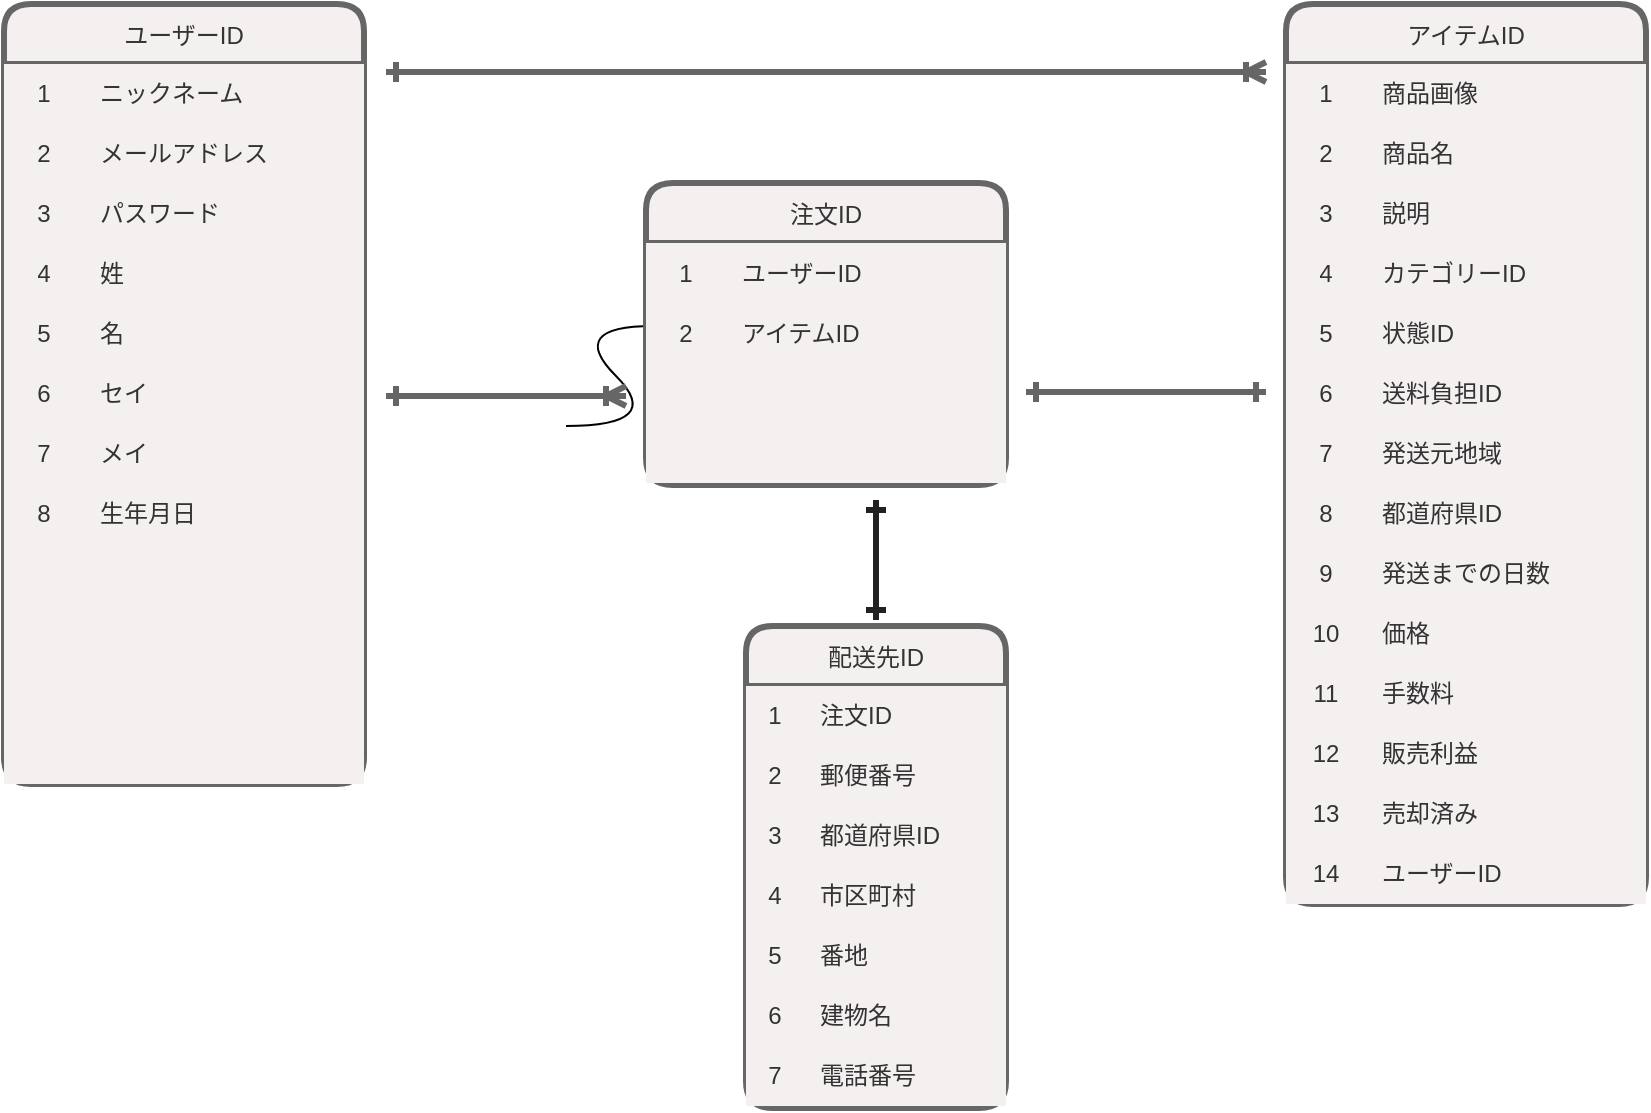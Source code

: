 <mxfile>
    <diagram id="QfmHq4QwT2Kn0DJPwXUi" name="ページ1">
        <mxGraphModel dx="1150" dy="1030" grid="1" gridSize="10" guides="1" tooltips="1" connect="1" arrows="1" fold="1" page="1" pageScale="1" pageWidth="1169" pageHeight="827" background="#FFFFFF" math="0" shadow="0">
            <root>
                <mxCell id="0"/>
                <mxCell id="1" parent="0"/>
                <mxCell id="39" value="" style="curved=1;endArrow=classic;html=1;fontColor=#161313;" edge="1" parent="1">
                    <mxGeometry width="50" height="50" relative="1" as="geometry">
                        <mxPoint x="380" y="260" as="sourcePoint"/>
                        <mxPoint x="430" y="210" as="targetPoint"/>
                        <Array as="points">
                            <mxPoint x="430" y="260"/>
                            <mxPoint x="380" y="210"/>
                        </Array>
                    </mxGeometry>
                </mxCell>
                <mxCell id="197" value="アイテムID" style="shape=table;startSize=30;container=1;collapsible=0;childLayout=tableLayout;fixedRows=1;rowLines=0;fontStyle=0;fillColor=#f4f0f0;strokeColor=#666666;fontColor=#333333;labelBorderColor=none;labelBackgroundColor=none;rounded=1;strokeWidth=3;" vertex="1" parent="1">
                    <mxGeometry x="740" y="49" width="180" height="450" as="geometry"/>
                </mxCell>
                <mxCell id="198" value="" style="shape=tableRow;horizontal=0;startSize=0;swimlaneHead=0;swimlaneBody=0;top=0;left=0;bottom=0;right=0;collapsible=0;dropTarget=0;fillColor=#f4f0f0;points=[[0,0.5],[1,0.5]];portConstraint=eastwest;rounded=1;labelBorderColor=none;labelBackgroundColor=none;fontColor=#333333;strokeColor=#666666;" vertex="1" parent="197">
                    <mxGeometry y="30" width="180" height="30" as="geometry"/>
                </mxCell>
                <mxCell id="199" value="1" style="shape=partialRectangle;html=1;whiteSpace=wrap;connectable=0;fillColor=#f4f0f0;top=0;left=0;bottom=0;right=0;overflow=hidden;pointerEvents=1;rounded=1;labelBorderColor=none;labelBackgroundColor=none;fontColor=#333333;strokeColor=#666666;" vertex="1" parent="198">
                    <mxGeometry width="40" height="30" as="geometry">
                        <mxRectangle width="40" height="30" as="alternateBounds"/>
                    </mxGeometry>
                </mxCell>
                <mxCell id="200" value="商品画像" style="shape=partialRectangle;html=1;whiteSpace=wrap;connectable=0;fillColor=#f4f0f0;top=0;left=0;bottom=0;right=0;align=left;spacingLeft=6;overflow=hidden;rounded=1;labelBorderColor=none;labelBackgroundColor=none;fontColor=#333333;strokeColor=#666666;" vertex="1" parent="198">
                    <mxGeometry x="40" width="140" height="30" as="geometry">
                        <mxRectangle width="140" height="30" as="alternateBounds"/>
                    </mxGeometry>
                </mxCell>
                <mxCell id="201" value="" style="shape=tableRow;horizontal=0;startSize=0;swimlaneHead=0;swimlaneBody=0;top=0;left=0;bottom=0;right=0;collapsible=0;dropTarget=0;fillColor=#f4f0f0;points=[[0,0.5],[1,0.5]];portConstraint=eastwest;rounded=1;labelBorderColor=none;labelBackgroundColor=none;fontColor=#333333;strokeColor=#666666;" vertex="1" parent="197">
                    <mxGeometry y="60" width="180" height="30" as="geometry"/>
                </mxCell>
                <mxCell id="202" value="2" style="shape=partialRectangle;html=1;whiteSpace=wrap;connectable=0;fillColor=#f4f0f0;top=0;left=0;bottom=0;right=0;overflow=hidden;rounded=1;labelBorderColor=none;labelBackgroundColor=none;fontColor=#333333;strokeColor=#666666;" vertex="1" parent="201">
                    <mxGeometry width="40" height="30" as="geometry">
                        <mxRectangle width="40" height="30" as="alternateBounds"/>
                    </mxGeometry>
                </mxCell>
                <mxCell id="203" value="商品名" style="shape=partialRectangle;html=1;whiteSpace=wrap;connectable=0;fillColor=#f4f0f0;top=0;left=0;bottom=0;right=0;align=left;spacingLeft=6;overflow=hidden;rounded=1;labelBorderColor=none;labelBackgroundColor=none;fontColor=#333333;strokeColor=#666666;" vertex="1" parent="201">
                    <mxGeometry x="40" width="140" height="30" as="geometry">
                        <mxRectangle width="140" height="30" as="alternateBounds"/>
                    </mxGeometry>
                </mxCell>
                <mxCell id="204" value="" style="shape=tableRow;horizontal=0;startSize=0;swimlaneHead=0;swimlaneBody=0;top=0;left=0;bottom=0;right=0;collapsible=0;dropTarget=0;fillColor=#f4f0f0;points=[[0,0.5],[1,0.5]];portConstraint=eastwest;rounded=1;labelBorderColor=none;labelBackgroundColor=none;fontColor=#333333;strokeColor=#666666;" vertex="1" parent="197">
                    <mxGeometry y="90" width="180" height="30" as="geometry"/>
                </mxCell>
                <mxCell id="205" value="3" style="shape=partialRectangle;html=1;whiteSpace=wrap;connectable=0;fillColor=#f4f0f0;top=0;left=0;bottom=0;right=0;overflow=hidden;rounded=1;labelBorderColor=none;labelBackgroundColor=none;fontColor=#333333;strokeColor=#666666;" vertex="1" parent="204">
                    <mxGeometry width="40" height="30" as="geometry">
                        <mxRectangle width="40" height="30" as="alternateBounds"/>
                    </mxGeometry>
                </mxCell>
                <mxCell id="206" value="説明" style="shape=partialRectangle;html=1;whiteSpace=wrap;connectable=0;fillColor=#f4f0f0;top=0;left=0;bottom=0;right=0;align=left;spacingLeft=6;overflow=hidden;rounded=1;labelBorderColor=none;labelBackgroundColor=none;fontColor=#333333;strokeColor=#666666;" vertex="1" parent="204">
                    <mxGeometry x="40" width="140" height="30" as="geometry">
                        <mxRectangle width="140" height="30" as="alternateBounds"/>
                    </mxGeometry>
                </mxCell>
                <mxCell id="207" value="" style="shape=tableRow;horizontal=0;startSize=0;swimlaneHead=0;swimlaneBody=0;top=0;left=0;bottom=0;right=0;collapsible=0;dropTarget=0;fillColor=#f4f0f0;points=[[0,0.5],[1,0.5]];portConstraint=eastwest;rounded=1;labelBorderColor=none;labelBackgroundColor=none;fontColor=#333333;strokeColor=#666666;" vertex="1" parent="197">
                    <mxGeometry y="120" width="180" height="30" as="geometry"/>
                </mxCell>
                <mxCell id="208" value="4" style="shape=partialRectangle;html=1;whiteSpace=wrap;connectable=0;fillColor=#f4f0f0;top=0;left=0;bottom=0;right=0;overflow=hidden;rounded=1;labelBorderColor=none;labelBackgroundColor=none;fontColor=#333333;strokeColor=#666666;" vertex="1" parent="207">
                    <mxGeometry width="40" height="30" as="geometry">
                        <mxRectangle width="40" height="30" as="alternateBounds"/>
                    </mxGeometry>
                </mxCell>
                <mxCell id="209" value="カテゴリーID" style="shape=partialRectangle;html=1;whiteSpace=wrap;connectable=0;fillColor=#f4f0f0;top=0;left=0;bottom=0;right=0;align=left;spacingLeft=6;overflow=hidden;rounded=1;labelBorderColor=none;labelBackgroundColor=none;fontColor=#333333;strokeColor=#666666;" vertex="1" parent="207">
                    <mxGeometry x="40" width="140" height="30" as="geometry">
                        <mxRectangle width="140" height="30" as="alternateBounds"/>
                    </mxGeometry>
                </mxCell>
                <mxCell id="210" value="" style="shape=tableRow;horizontal=0;startSize=0;swimlaneHead=0;swimlaneBody=0;top=0;left=0;bottom=0;right=0;collapsible=0;dropTarget=0;fillColor=#f4f0f0;points=[[0,0.5],[1,0.5]];portConstraint=eastwest;rounded=1;labelBorderColor=none;labelBackgroundColor=none;fontColor=#333333;strokeColor=#666666;" vertex="1" parent="197">
                    <mxGeometry y="150" width="180" height="30" as="geometry"/>
                </mxCell>
                <mxCell id="211" value="5" style="shape=partialRectangle;html=1;whiteSpace=wrap;connectable=0;fillColor=#f4f0f0;top=0;left=0;bottom=0;right=0;overflow=hidden;rounded=1;labelBorderColor=none;labelBackgroundColor=none;fontColor=#333333;strokeColor=#666666;" vertex="1" parent="210">
                    <mxGeometry width="40" height="30" as="geometry">
                        <mxRectangle width="40" height="30" as="alternateBounds"/>
                    </mxGeometry>
                </mxCell>
                <mxCell id="212" value="状態ID" style="shape=partialRectangle;html=1;whiteSpace=wrap;connectable=0;fillColor=#f4f0f0;top=0;left=0;bottom=0;right=0;align=left;spacingLeft=6;overflow=hidden;rounded=1;labelBorderColor=none;labelBackgroundColor=none;fontColor=#333333;strokeColor=#666666;" vertex="1" parent="210">
                    <mxGeometry x="40" width="140" height="30" as="geometry">
                        <mxRectangle width="140" height="30" as="alternateBounds"/>
                    </mxGeometry>
                </mxCell>
                <mxCell id="213" value="" style="shape=tableRow;horizontal=0;startSize=0;swimlaneHead=0;swimlaneBody=0;top=0;left=0;bottom=0;right=0;collapsible=0;dropTarget=0;fillColor=#f4f0f0;points=[[0,0.5],[1,0.5]];portConstraint=eastwest;rounded=1;labelBorderColor=none;labelBackgroundColor=none;fontColor=#333333;strokeColor=#666666;" vertex="1" parent="197">
                    <mxGeometry y="180" width="180" height="30" as="geometry"/>
                </mxCell>
                <mxCell id="214" value="6" style="shape=partialRectangle;html=1;whiteSpace=wrap;connectable=0;fillColor=#f4f0f0;top=0;left=0;bottom=0;right=0;overflow=hidden;rounded=1;labelBorderColor=none;labelBackgroundColor=none;fontColor=#333333;strokeColor=#666666;" vertex="1" parent="213">
                    <mxGeometry width="40" height="30" as="geometry">
                        <mxRectangle width="40" height="30" as="alternateBounds"/>
                    </mxGeometry>
                </mxCell>
                <mxCell id="215" value="送料負担ID" style="shape=partialRectangle;html=1;whiteSpace=wrap;connectable=0;fillColor=#f4f0f0;top=0;left=0;bottom=0;right=0;align=left;spacingLeft=6;overflow=hidden;rounded=1;labelBorderColor=none;labelBackgroundColor=none;fontColor=#333333;strokeColor=#666666;" vertex="1" parent="213">
                    <mxGeometry x="40" width="140" height="30" as="geometry">
                        <mxRectangle width="140" height="30" as="alternateBounds"/>
                    </mxGeometry>
                </mxCell>
                <mxCell id="216" value="" style="shape=tableRow;horizontal=0;startSize=0;swimlaneHead=0;swimlaneBody=0;top=0;left=0;bottom=0;right=0;collapsible=0;dropTarget=0;fillColor=#f4f0f0;points=[[0,0.5],[1,0.5]];portConstraint=eastwest;rounded=1;labelBorderColor=none;labelBackgroundColor=none;fontColor=#333333;strokeColor=#666666;" vertex="1" parent="197">
                    <mxGeometry y="210" width="180" height="30" as="geometry"/>
                </mxCell>
                <mxCell id="217" value="7" style="shape=partialRectangle;html=1;whiteSpace=wrap;connectable=0;fillColor=#f4f0f0;top=0;left=0;bottom=0;right=0;overflow=hidden;rounded=1;labelBorderColor=none;labelBackgroundColor=none;fontColor=#333333;strokeColor=#666666;" vertex="1" parent="216">
                    <mxGeometry width="40" height="30" as="geometry">
                        <mxRectangle width="40" height="30" as="alternateBounds"/>
                    </mxGeometry>
                </mxCell>
                <mxCell id="218" value="発送元地域" style="shape=partialRectangle;html=1;whiteSpace=wrap;connectable=0;fillColor=#f4f0f0;top=0;left=0;bottom=0;right=0;align=left;spacingLeft=6;overflow=hidden;rounded=1;labelBorderColor=none;labelBackgroundColor=none;fontColor=#333333;strokeColor=#666666;" vertex="1" parent="216">
                    <mxGeometry x="40" width="140" height="30" as="geometry">
                        <mxRectangle width="140" height="30" as="alternateBounds"/>
                    </mxGeometry>
                </mxCell>
                <mxCell id="219" value="" style="shape=tableRow;horizontal=0;startSize=0;swimlaneHead=0;swimlaneBody=0;top=0;left=0;bottom=0;right=0;collapsible=0;dropTarget=0;fillColor=#f4f0f0;points=[[0,0.5],[1,0.5]];portConstraint=eastwest;rounded=1;labelBorderColor=none;labelBackgroundColor=none;fontColor=#333333;strokeColor=#666666;" vertex="1" parent="197">
                    <mxGeometry y="240" width="180" height="30" as="geometry"/>
                </mxCell>
                <mxCell id="220" value="8" style="shape=partialRectangle;html=1;whiteSpace=wrap;connectable=0;fillColor=#f4f0f0;top=0;left=0;bottom=0;right=0;overflow=hidden;rounded=1;labelBorderColor=none;labelBackgroundColor=none;fontColor=#333333;strokeColor=#666666;" vertex="1" parent="219">
                    <mxGeometry width="40" height="30" as="geometry">
                        <mxRectangle width="40" height="30" as="alternateBounds"/>
                    </mxGeometry>
                </mxCell>
                <mxCell id="221" value="都道府県ID" style="shape=partialRectangle;html=1;whiteSpace=wrap;connectable=0;fillColor=#f4f0f0;top=0;left=0;bottom=0;right=0;align=left;spacingLeft=6;overflow=hidden;rounded=1;labelBorderColor=none;labelBackgroundColor=none;fontColor=#333333;strokeColor=#666666;" vertex="1" parent="219">
                    <mxGeometry x="40" width="140" height="30" as="geometry">
                        <mxRectangle width="140" height="30" as="alternateBounds"/>
                    </mxGeometry>
                </mxCell>
                <mxCell id="222" value="" style="shape=tableRow;horizontal=0;startSize=0;swimlaneHead=0;swimlaneBody=0;top=0;left=0;bottom=0;right=0;collapsible=0;dropTarget=0;fillColor=#f4f0f0;points=[[0,0.5],[1,0.5]];portConstraint=eastwest;rounded=1;labelBorderColor=none;labelBackgroundColor=none;fontColor=#333333;strokeColor=#666666;" vertex="1" parent="197">
                    <mxGeometry y="270" width="180" height="30" as="geometry"/>
                </mxCell>
                <mxCell id="223" value="9" style="shape=partialRectangle;html=1;whiteSpace=wrap;connectable=0;fillColor=#f4f0f0;top=0;left=0;bottom=0;right=0;overflow=hidden;rounded=1;labelBorderColor=none;labelBackgroundColor=none;fontColor=#333333;strokeColor=#666666;" vertex="1" parent="222">
                    <mxGeometry width="40" height="30" as="geometry">
                        <mxRectangle width="40" height="30" as="alternateBounds"/>
                    </mxGeometry>
                </mxCell>
                <mxCell id="224" value="発送までの日数" style="shape=partialRectangle;html=1;whiteSpace=wrap;connectable=0;fillColor=#f4f0f0;top=0;left=0;bottom=0;right=0;align=left;spacingLeft=6;overflow=hidden;rounded=1;labelBorderColor=none;labelBackgroundColor=none;fontColor=#333333;strokeColor=#666666;" vertex="1" parent="222">
                    <mxGeometry x="40" width="140" height="30" as="geometry">
                        <mxRectangle width="140" height="30" as="alternateBounds"/>
                    </mxGeometry>
                </mxCell>
                <mxCell id="225" value="" style="shape=tableRow;horizontal=0;startSize=0;swimlaneHead=0;swimlaneBody=0;top=0;left=0;bottom=0;right=0;collapsible=0;dropTarget=0;fillColor=#f4f0f0;points=[[0,0.5],[1,0.5]];portConstraint=eastwest;rounded=1;labelBorderColor=none;labelBackgroundColor=none;fontColor=#333333;strokeColor=#666666;" vertex="1" parent="197">
                    <mxGeometry y="300" width="180" height="30" as="geometry"/>
                </mxCell>
                <mxCell id="226" value="10" style="shape=partialRectangle;html=1;whiteSpace=wrap;connectable=0;fillColor=#f4f0f0;top=0;left=0;bottom=0;right=0;overflow=hidden;rounded=1;labelBorderColor=none;labelBackgroundColor=none;fontColor=#333333;strokeColor=#666666;" vertex="1" parent="225">
                    <mxGeometry width="40" height="30" as="geometry">
                        <mxRectangle width="40" height="30" as="alternateBounds"/>
                    </mxGeometry>
                </mxCell>
                <mxCell id="227" value="価格" style="shape=partialRectangle;html=1;whiteSpace=wrap;connectable=0;fillColor=#f4f0f0;top=0;left=0;bottom=0;right=0;align=left;spacingLeft=6;overflow=hidden;rounded=1;labelBorderColor=none;labelBackgroundColor=none;fontColor=#333333;strokeColor=#666666;" vertex="1" parent="225">
                    <mxGeometry x="40" width="140" height="30" as="geometry">
                        <mxRectangle width="140" height="30" as="alternateBounds"/>
                    </mxGeometry>
                </mxCell>
                <mxCell id="228" value="" style="shape=tableRow;horizontal=0;startSize=0;swimlaneHead=0;swimlaneBody=0;top=0;left=0;bottom=0;right=0;collapsible=0;dropTarget=0;fillColor=#f4f0f0;points=[[0,0.5],[1,0.5]];portConstraint=eastwest;rounded=1;labelBorderColor=none;labelBackgroundColor=none;fontColor=#333333;strokeColor=#666666;" vertex="1" parent="197">
                    <mxGeometry y="330" width="180" height="30" as="geometry"/>
                </mxCell>
                <mxCell id="229" value="11" style="shape=partialRectangle;html=1;whiteSpace=wrap;connectable=0;fillColor=#f4f0f0;top=0;left=0;bottom=0;right=0;overflow=hidden;rounded=1;labelBorderColor=none;labelBackgroundColor=none;fontColor=#333333;strokeColor=#666666;" vertex="1" parent="228">
                    <mxGeometry width="40" height="30" as="geometry">
                        <mxRectangle width="40" height="30" as="alternateBounds"/>
                    </mxGeometry>
                </mxCell>
                <mxCell id="230" value="手数料" style="shape=partialRectangle;html=1;whiteSpace=wrap;connectable=0;fillColor=#f4f0f0;top=0;left=0;bottom=0;right=0;align=left;spacingLeft=6;overflow=hidden;rounded=1;labelBorderColor=none;labelBackgroundColor=none;fontColor=#333333;strokeColor=#666666;" vertex="1" parent="228">
                    <mxGeometry x="40" width="140" height="30" as="geometry">
                        <mxRectangle width="140" height="30" as="alternateBounds"/>
                    </mxGeometry>
                </mxCell>
                <mxCell id="231" value="" style="shape=tableRow;horizontal=0;startSize=0;swimlaneHead=0;swimlaneBody=0;top=0;left=0;bottom=0;right=0;collapsible=0;dropTarget=0;fillColor=#f4f0f0;points=[[0,0.5],[1,0.5]];portConstraint=eastwest;rounded=1;labelBorderColor=none;labelBackgroundColor=none;fontColor=#333333;strokeColor=#666666;" vertex="1" parent="197">
                    <mxGeometry y="360" width="180" height="30" as="geometry"/>
                </mxCell>
                <mxCell id="232" value="12" style="shape=partialRectangle;html=1;whiteSpace=wrap;connectable=0;fillColor=#f4f0f0;top=0;left=0;bottom=0;right=0;overflow=hidden;rounded=1;labelBorderColor=none;labelBackgroundColor=none;fontColor=#333333;strokeColor=#666666;" vertex="1" parent="231">
                    <mxGeometry width="40" height="30" as="geometry">
                        <mxRectangle width="40" height="30" as="alternateBounds"/>
                    </mxGeometry>
                </mxCell>
                <mxCell id="233" value="販売利益" style="shape=partialRectangle;html=1;whiteSpace=wrap;connectable=0;fillColor=#f4f0f0;top=0;left=0;bottom=0;right=0;align=left;spacingLeft=6;overflow=hidden;rounded=1;labelBorderColor=none;labelBackgroundColor=none;fontColor=#333333;strokeColor=#666666;" vertex="1" parent="231">
                    <mxGeometry x="40" width="140" height="30" as="geometry">
                        <mxRectangle width="140" height="30" as="alternateBounds"/>
                    </mxGeometry>
                </mxCell>
                <mxCell id="234" value="" style="shape=tableRow;horizontal=0;startSize=0;swimlaneHead=0;swimlaneBody=0;top=0;left=0;bottom=0;right=0;collapsible=0;dropTarget=0;fillColor=#f4f0f0;points=[[0,0.5],[1,0.5]];portConstraint=eastwest;rounded=1;labelBorderColor=none;labelBackgroundColor=none;fontColor=#333333;strokeColor=#666666;" vertex="1" parent="197">
                    <mxGeometry y="390" width="180" height="30" as="geometry"/>
                </mxCell>
                <mxCell id="235" value="13" style="shape=partialRectangle;html=1;whiteSpace=wrap;connectable=0;fillColor=#f4f0f0;top=0;left=0;bottom=0;right=0;overflow=hidden;rounded=1;labelBorderColor=none;labelBackgroundColor=none;fontColor=#333333;strokeColor=#666666;" vertex="1" parent="234">
                    <mxGeometry width="40" height="30" as="geometry">
                        <mxRectangle width="40" height="30" as="alternateBounds"/>
                    </mxGeometry>
                </mxCell>
                <mxCell id="236" value="売却済み" style="shape=partialRectangle;html=1;whiteSpace=wrap;connectable=0;fillColor=#f4f0f0;top=0;left=0;bottom=0;right=0;align=left;spacingLeft=6;overflow=hidden;rounded=1;labelBorderColor=none;labelBackgroundColor=none;fontColor=#333333;strokeColor=#666666;" vertex="1" parent="234">
                    <mxGeometry x="40" width="140" height="30" as="geometry">
                        <mxRectangle width="140" height="30" as="alternateBounds"/>
                    </mxGeometry>
                </mxCell>
                <mxCell id="277" value="" style="shape=tableRow;horizontal=0;startSize=0;swimlaneHead=0;swimlaneBody=0;top=0;left=0;bottom=0;right=0;collapsible=0;dropTarget=0;fillColor=#f4f0f0;points=[[0,0.5],[1,0.5]];portConstraint=eastwest;rounded=1;labelBorderColor=none;labelBackgroundColor=none;fontColor=#333333;strokeColor=#666666;" vertex="1" parent="197">
                    <mxGeometry y="420" width="180" height="30" as="geometry"/>
                </mxCell>
                <mxCell id="278" value="14" style="shape=partialRectangle;html=1;whiteSpace=wrap;connectable=0;fillColor=#f4f0f0;top=0;left=0;bottom=0;right=0;overflow=hidden;rounded=1;labelBorderColor=none;labelBackgroundColor=none;fontColor=#333333;strokeColor=#666666;" vertex="1" parent="277">
                    <mxGeometry width="40" height="30" as="geometry">
                        <mxRectangle width="40" height="30" as="alternateBounds"/>
                    </mxGeometry>
                </mxCell>
                <mxCell id="279" value="ユーザーID" style="shape=partialRectangle;html=1;whiteSpace=wrap;connectable=0;fillColor=#f4f0f0;top=0;left=0;bottom=0;right=0;align=left;spacingLeft=6;overflow=hidden;rounded=1;labelBorderColor=none;labelBackgroundColor=none;fontColor=#333333;strokeColor=#666666;" vertex="1" parent="277">
                    <mxGeometry x="40" width="140" height="30" as="geometry">
                        <mxRectangle width="140" height="30" as="alternateBounds"/>
                    </mxGeometry>
                </mxCell>
                <mxCell id="157" value="ユーザーID" style="shape=table;startSize=30;container=1;collapsible=0;childLayout=tableLayout;fixedRows=1;rowLines=0;fontStyle=0;fillColor=#f4f0f0;strokeColor=#666666;fontColor=#333333;labelBorderColor=none;labelBackgroundColor=none;rounded=1;strokeWidth=3;" vertex="1" parent="1">
                    <mxGeometry x="99" y="49" width="180" height="390" as="geometry"/>
                </mxCell>
                <mxCell id="158" value="" style="shape=tableRow;horizontal=0;startSize=0;swimlaneHead=0;swimlaneBody=0;top=0;left=0;bottom=0;right=0;collapsible=0;dropTarget=0;fillColor=#f4f0f0;points=[[0,0.5],[1,0.5]];portConstraint=eastwest;rounded=1;labelBorderColor=none;labelBackgroundColor=none;fontColor=#333333;strokeColor=#666666;" vertex="1" parent="157">
                    <mxGeometry y="30" width="180" height="30" as="geometry"/>
                </mxCell>
                <mxCell id="159" value="1" style="shape=partialRectangle;html=1;whiteSpace=wrap;connectable=0;fillColor=#f4f0f0;top=0;left=0;bottom=0;right=0;overflow=hidden;pointerEvents=1;rounded=1;labelBorderColor=none;labelBackgroundColor=none;fontColor=#333333;strokeColor=#666666;" vertex="1" parent="158">
                    <mxGeometry width="40" height="30" as="geometry">
                        <mxRectangle width="40" height="30" as="alternateBounds"/>
                    </mxGeometry>
                </mxCell>
                <mxCell id="160" value="ニックネーム" style="shape=partialRectangle;html=1;whiteSpace=wrap;connectable=0;fillColor=#f4f0f0;top=0;left=0;bottom=0;right=0;align=left;spacingLeft=6;overflow=hidden;rounded=1;labelBorderColor=none;labelBackgroundColor=none;fontColor=#333333;strokeColor=#666666;" vertex="1" parent="158">
                    <mxGeometry x="40" width="140" height="30" as="geometry">
                        <mxRectangle width="140" height="30" as="alternateBounds"/>
                    </mxGeometry>
                </mxCell>
                <mxCell id="161" value="" style="shape=tableRow;horizontal=0;startSize=0;swimlaneHead=0;swimlaneBody=0;top=0;left=0;bottom=0;right=0;collapsible=0;dropTarget=0;fillColor=#f4f0f0;points=[[0,0.5],[1,0.5]];portConstraint=eastwest;rounded=1;labelBorderColor=none;labelBackgroundColor=none;fontColor=#333333;strokeColor=#666666;" vertex="1" parent="157">
                    <mxGeometry y="60" width="180" height="30" as="geometry"/>
                </mxCell>
                <mxCell id="162" value="2" style="shape=partialRectangle;html=1;whiteSpace=wrap;connectable=0;fillColor=#f4f0f0;top=0;left=0;bottom=0;right=0;overflow=hidden;rounded=1;labelBorderColor=none;labelBackgroundColor=none;fontColor=#333333;strokeColor=#666666;" vertex="1" parent="161">
                    <mxGeometry width="40" height="30" as="geometry">
                        <mxRectangle width="40" height="30" as="alternateBounds"/>
                    </mxGeometry>
                </mxCell>
                <mxCell id="163" value="メールアドレス" style="shape=partialRectangle;html=1;whiteSpace=wrap;connectable=0;fillColor=#f4f0f0;top=0;left=0;bottom=0;right=0;align=left;spacingLeft=6;overflow=hidden;rounded=1;labelBorderColor=none;labelBackgroundColor=none;fontColor=#333333;strokeColor=#666666;" vertex="1" parent="161">
                    <mxGeometry x="40" width="140" height="30" as="geometry">
                        <mxRectangle width="140" height="30" as="alternateBounds"/>
                    </mxGeometry>
                </mxCell>
                <mxCell id="164" value="" style="shape=tableRow;horizontal=0;startSize=0;swimlaneHead=0;swimlaneBody=0;top=0;left=0;bottom=0;right=0;collapsible=0;dropTarget=0;fillColor=#f4f0f0;points=[[0,0.5],[1,0.5]];portConstraint=eastwest;rounded=1;labelBorderColor=none;labelBackgroundColor=none;fontColor=#333333;strokeColor=#666666;" vertex="1" parent="157">
                    <mxGeometry y="90" width="180" height="30" as="geometry"/>
                </mxCell>
                <mxCell id="165" value="3" style="shape=partialRectangle;html=1;whiteSpace=wrap;connectable=0;fillColor=#f4f0f0;top=0;left=0;bottom=0;right=0;overflow=hidden;rounded=1;labelBorderColor=none;labelBackgroundColor=none;fontColor=#333333;strokeColor=#666666;" vertex="1" parent="164">
                    <mxGeometry width="40" height="30" as="geometry">
                        <mxRectangle width="40" height="30" as="alternateBounds"/>
                    </mxGeometry>
                </mxCell>
                <mxCell id="166" value="パスワード" style="shape=partialRectangle;html=1;whiteSpace=wrap;connectable=0;fillColor=#f4f0f0;top=0;left=0;bottom=0;right=0;align=left;spacingLeft=6;overflow=hidden;rounded=1;labelBorderColor=none;labelBackgroundColor=none;fontColor=#333333;strokeColor=#666666;" vertex="1" parent="164">
                    <mxGeometry x="40" width="140" height="30" as="geometry">
                        <mxRectangle width="140" height="30" as="alternateBounds"/>
                    </mxGeometry>
                </mxCell>
                <mxCell id="167" value="" style="shape=tableRow;horizontal=0;startSize=0;swimlaneHead=0;swimlaneBody=0;top=0;left=0;bottom=0;right=0;collapsible=0;dropTarget=0;fillColor=#f4f0f0;points=[[0,0.5],[1,0.5]];portConstraint=eastwest;rounded=1;labelBorderColor=none;labelBackgroundColor=none;fontColor=#333333;strokeColor=#666666;" vertex="1" parent="157">
                    <mxGeometry y="120" width="180" height="30" as="geometry"/>
                </mxCell>
                <mxCell id="168" value="4" style="shape=partialRectangle;html=1;whiteSpace=wrap;connectable=0;fillColor=#f4f0f0;top=0;left=0;bottom=0;right=0;overflow=hidden;rounded=1;labelBorderColor=none;labelBackgroundColor=none;fontColor=#333333;strokeColor=#666666;" vertex="1" parent="167">
                    <mxGeometry width="40" height="30" as="geometry">
                        <mxRectangle width="40" height="30" as="alternateBounds"/>
                    </mxGeometry>
                </mxCell>
                <mxCell id="169" value="姓" style="shape=partialRectangle;html=1;whiteSpace=wrap;connectable=0;fillColor=#f4f0f0;top=0;left=0;bottom=0;right=0;align=left;spacingLeft=6;overflow=hidden;rounded=1;labelBorderColor=none;labelBackgroundColor=none;fontColor=#333333;strokeColor=#666666;" vertex="1" parent="167">
                    <mxGeometry x="40" width="140" height="30" as="geometry">
                        <mxRectangle width="140" height="30" as="alternateBounds"/>
                    </mxGeometry>
                </mxCell>
                <mxCell id="170" value="" style="shape=tableRow;horizontal=0;startSize=0;swimlaneHead=0;swimlaneBody=0;top=0;left=0;bottom=0;right=0;collapsible=0;dropTarget=0;fillColor=#f4f0f0;points=[[0,0.5],[1,0.5]];portConstraint=eastwest;rounded=1;labelBorderColor=none;labelBackgroundColor=none;fontColor=#333333;strokeColor=#666666;" vertex="1" parent="157">
                    <mxGeometry y="150" width="180" height="30" as="geometry"/>
                </mxCell>
                <mxCell id="171" value="5" style="shape=partialRectangle;html=1;whiteSpace=wrap;connectable=0;fillColor=#f4f0f0;top=0;left=0;bottom=0;right=0;overflow=hidden;rounded=1;labelBorderColor=none;labelBackgroundColor=none;fontColor=#333333;strokeColor=#666666;" vertex="1" parent="170">
                    <mxGeometry width="40" height="30" as="geometry">
                        <mxRectangle width="40" height="30" as="alternateBounds"/>
                    </mxGeometry>
                </mxCell>
                <mxCell id="172" value="名" style="shape=partialRectangle;html=1;whiteSpace=wrap;connectable=0;fillColor=#f4f0f0;top=0;left=0;bottom=0;right=0;align=left;spacingLeft=6;overflow=hidden;rounded=1;labelBorderColor=none;labelBackgroundColor=none;fontColor=#333333;strokeColor=#666666;" vertex="1" parent="170">
                    <mxGeometry x="40" width="140" height="30" as="geometry">
                        <mxRectangle width="140" height="30" as="alternateBounds"/>
                    </mxGeometry>
                </mxCell>
                <mxCell id="173" value="" style="shape=tableRow;horizontal=0;startSize=0;swimlaneHead=0;swimlaneBody=0;top=0;left=0;bottom=0;right=0;collapsible=0;dropTarget=0;fillColor=#f4f0f0;points=[[0,0.5],[1,0.5]];portConstraint=eastwest;rounded=1;labelBorderColor=none;labelBackgroundColor=none;fontColor=#333333;strokeColor=#666666;" vertex="1" parent="157">
                    <mxGeometry y="180" width="180" height="30" as="geometry"/>
                </mxCell>
                <mxCell id="174" value="6" style="shape=partialRectangle;html=1;whiteSpace=wrap;connectable=0;fillColor=#f4f0f0;top=0;left=0;bottom=0;right=0;overflow=hidden;rounded=1;labelBorderColor=none;labelBackgroundColor=none;fontColor=#333333;strokeColor=#666666;" vertex="1" parent="173">
                    <mxGeometry width="40" height="30" as="geometry">
                        <mxRectangle width="40" height="30" as="alternateBounds"/>
                    </mxGeometry>
                </mxCell>
                <mxCell id="175" value="セイ" style="shape=partialRectangle;html=1;whiteSpace=wrap;connectable=0;fillColor=#f4f0f0;top=0;left=0;bottom=0;right=0;align=left;spacingLeft=6;overflow=hidden;rounded=1;labelBorderColor=none;labelBackgroundColor=none;fontColor=#333333;strokeColor=#666666;" vertex="1" parent="173">
                    <mxGeometry x="40" width="140" height="30" as="geometry">
                        <mxRectangle width="140" height="30" as="alternateBounds"/>
                    </mxGeometry>
                </mxCell>
                <mxCell id="176" value="" style="shape=tableRow;horizontal=0;startSize=0;swimlaneHead=0;swimlaneBody=0;top=0;left=0;bottom=0;right=0;collapsible=0;dropTarget=0;fillColor=#f4f0f0;points=[[0,0.5],[1,0.5]];portConstraint=eastwest;rounded=1;labelBorderColor=none;labelBackgroundColor=none;fontColor=#333333;strokeColor=#666666;" vertex="1" parent="157">
                    <mxGeometry y="210" width="180" height="30" as="geometry"/>
                </mxCell>
                <mxCell id="177" value="7" style="shape=partialRectangle;html=1;whiteSpace=wrap;connectable=0;fillColor=#f4f0f0;top=0;left=0;bottom=0;right=0;overflow=hidden;rounded=1;labelBorderColor=none;labelBackgroundColor=none;fontColor=#333333;strokeColor=#666666;" vertex="1" parent="176">
                    <mxGeometry width="40" height="30" as="geometry">
                        <mxRectangle width="40" height="30" as="alternateBounds"/>
                    </mxGeometry>
                </mxCell>
                <mxCell id="178" value="メイ" style="shape=partialRectangle;html=1;whiteSpace=wrap;connectable=0;fillColor=#f4f0f0;top=0;left=0;bottom=0;right=0;align=left;spacingLeft=6;overflow=hidden;rounded=1;labelBorderColor=none;labelBackgroundColor=none;fontColor=#333333;strokeColor=#666666;" vertex="1" parent="176">
                    <mxGeometry x="40" width="140" height="30" as="geometry">
                        <mxRectangle width="140" height="30" as="alternateBounds"/>
                    </mxGeometry>
                </mxCell>
                <mxCell id="179" value="" style="shape=tableRow;horizontal=0;startSize=0;swimlaneHead=0;swimlaneBody=0;top=0;left=0;bottom=0;right=0;collapsible=0;dropTarget=0;fillColor=#f4f0f0;points=[[0,0.5],[1,0.5]];portConstraint=eastwest;rounded=1;labelBorderColor=none;labelBackgroundColor=none;fontColor=#333333;strokeColor=#666666;" vertex="1" parent="157">
                    <mxGeometry y="240" width="180" height="30" as="geometry"/>
                </mxCell>
                <mxCell id="180" value="8" style="shape=partialRectangle;html=1;whiteSpace=wrap;connectable=0;fillColor=#f4f0f0;top=0;left=0;bottom=0;right=0;overflow=hidden;rounded=1;labelBorderColor=none;labelBackgroundColor=none;fontColor=#333333;strokeColor=#666666;" vertex="1" parent="179">
                    <mxGeometry width="40" height="30" as="geometry">
                        <mxRectangle width="40" height="30" as="alternateBounds"/>
                    </mxGeometry>
                </mxCell>
                <mxCell id="181" value="生年月日" style="shape=partialRectangle;html=1;whiteSpace=wrap;connectable=0;fillColor=#f4f0f0;top=0;left=0;bottom=0;right=0;align=left;spacingLeft=6;overflow=hidden;rounded=1;labelBorderColor=none;labelBackgroundColor=none;fontColor=#333333;strokeColor=#666666;" vertex="1" parent="179">
                    <mxGeometry x="40" width="140" height="30" as="geometry">
                        <mxRectangle width="140" height="30" as="alternateBounds"/>
                    </mxGeometry>
                </mxCell>
                <mxCell id="182" value="" style="shape=tableRow;horizontal=0;startSize=0;swimlaneHead=0;swimlaneBody=0;top=0;left=0;bottom=0;right=0;collapsible=0;dropTarget=0;fillColor=#f4f0f0;points=[[0,0.5],[1,0.5]];portConstraint=eastwest;rounded=1;labelBorderColor=none;labelBackgroundColor=none;fontColor=#333333;strokeColor=#666666;" vertex="1" parent="157">
                    <mxGeometry y="270" width="180" height="30" as="geometry"/>
                </mxCell>
                <mxCell id="183" value="" style="shape=partialRectangle;html=1;whiteSpace=wrap;connectable=0;fillColor=#f4f0f0;top=0;left=0;bottom=0;right=0;overflow=hidden;rounded=1;labelBorderColor=none;labelBackgroundColor=none;fontColor=#333333;strokeColor=#666666;" vertex="1" parent="182">
                    <mxGeometry width="40" height="30" as="geometry">
                        <mxRectangle width="40" height="30" as="alternateBounds"/>
                    </mxGeometry>
                </mxCell>
                <mxCell id="184" value="" style="shape=partialRectangle;html=1;whiteSpace=wrap;connectable=0;fillColor=#f4f0f0;top=0;left=0;bottom=0;right=0;align=left;spacingLeft=6;overflow=hidden;rounded=1;labelBorderColor=none;labelBackgroundColor=none;fontColor=#333333;strokeColor=#666666;" vertex="1" parent="182">
                    <mxGeometry x="40" width="140" height="30" as="geometry">
                        <mxRectangle width="140" height="30" as="alternateBounds"/>
                    </mxGeometry>
                </mxCell>
                <mxCell id="188" value="" style="shape=tableRow;horizontal=0;startSize=0;swimlaneHead=0;swimlaneBody=0;top=0;left=0;bottom=0;right=0;collapsible=0;dropTarget=0;fillColor=#f4f0f0;points=[[0,0.5],[1,0.5]];portConstraint=eastwest;rounded=1;labelBorderColor=none;labelBackgroundColor=none;fontColor=#333333;strokeColor=#666666;" vertex="1" parent="157">
                    <mxGeometry y="300" width="180" height="30" as="geometry"/>
                </mxCell>
                <mxCell id="189" value="" style="shape=partialRectangle;html=1;whiteSpace=wrap;connectable=0;fillColor=#f4f0f0;top=0;left=0;bottom=0;right=0;overflow=hidden;rounded=1;labelBorderColor=none;labelBackgroundColor=none;fontColor=#333333;strokeColor=#666666;" vertex="1" parent="188">
                    <mxGeometry width="40" height="30" as="geometry">
                        <mxRectangle width="40" height="30" as="alternateBounds"/>
                    </mxGeometry>
                </mxCell>
                <mxCell id="190" value="" style="shape=partialRectangle;html=1;whiteSpace=wrap;connectable=0;fillColor=#f4f0f0;top=0;left=0;bottom=0;right=0;align=left;spacingLeft=6;overflow=hidden;rounded=1;labelBorderColor=none;labelBackgroundColor=none;fontColor=#333333;strokeColor=#666666;" vertex="1" parent="188">
                    <mxGeometry x="40" width="140" height="30" as="geometry">
                        <mxRectangle width="140" height="30" as="alternateBounds"/>
                    </mxGeometry>
                </mxCell>
                <mxCell id="191" value="" style="shape=tableRow;horizontal=0;startSize=0;swimlaneHead=0;swimlaneBody=0;top=0;left=0;bottom=0;right=0;collapsible=0;dropTarget=0;fillColor=#f4f0f0;points=[[0,0.5],[1,0.5]];portConstraint=eastwest;rounded=1;labelBorderColor=none;labelBackgroundColor=none;fontColor=#333333;strokeColor=#666666;" vertex="1" parent="157">
                    <mxGeometry y="330" width="180" height="30" as="geometry"/>
                </mxCell>
                <mxCell id="192" value="" style="shape=partialRectangle;html=1;whiteSpace=wrap;connectable=0;fillColor=#f4f0f0;top=0;left=0;bottom=0;right=0;overflow=hidden;rounded=1;labelBorderColor=none;labelBackgroundColor=none;fontColor=#333333;strokeColor=#666666;" vertex="1" parent="191">
                    <mxGeometry width="40" height="30" as="geometry">
                        <mxRectangle width="40" height="30" as="alternateBounds"/>
                    </mxGeometry>
                </mxCell>
                <mxCell id="193" value="" style="shape=partialRectangle;html=1;whiteSpace=wrap;connectable=0;fillColor=#f4f0f0;top=0;left=0;bottom=0;right=0;align=left;spacingLeft=6;overflow=hidden;rounded=1;labelBorderColor=none;labelBackgroundColor=none;fontColor=#333333;strokeColor=#666666;" vertex="1" parent="191">
                    <mxGeometry x="40" width="140" height="30" as="geometry">
                        <mxRectangle width="140" height="30" as="alternateBounds"/>
                    </mxGeometry>
                </mxCell>
                <mxCell id="194" value="" style="shape=tableRow;horizontal=0;startSize=0;swimlaneHead=0;swimlaneBody=0;top=0;left=0;bottom=0;right=0;collapsible=0;dropTarget=0;fillColor=#f4f0f0;points=[[0,0.5],[1,0.5]];portConstraint=eastwest;rounded=1;labelBorderColor=none;labelBackgroundColor=none;fontColor=#333333;strokeColor=#666666;" vertex="1" parent="157">
                    <mxGeometry y="360" width="180" height="30" as="geometry"/>
                </mxCell>
                <mxCell id="195" value="" style="shape=partialRectangle;html=1;whiteSpace=wrap;connectable=0;fillColor=#f4f0f0;top=0;left=0;bottom=0;right=0;overflow=hidden;rounded=1;labelBorderColor=none;labelBackgroundColor=none;fontColor=#333333;strokeColor=#666666;" vertex="1" parent="194">
                    <mxGeometry width="40" height="30" as="geometry">
                        <mxRectangle width="40" height="30" as="alternateBounds"/>
                    </mxGeometry>
                </mxCell>
                <mxCell id="196" value="" style="shape=partialRectangle;html=1;whiteSpace=wrap;connectable=0;fillColor=#f4f0f0;top=0;left=0;bottom=0;right=0;align=left;spacingLeft=6;overflow=hidden;rounded=1;labelBorderColor=none;labelBackgroundColor=none;fontColor=#333333;strokeColor=#666666;" vertex="1" parent="194">
                    <mxGeometry x="40" width="140" height="30" as="geometry">
                        <mxRectangle width="140" height="30" as="alternateBounds"/>
                    </mxGeometry>
                </mxCell>
                <mxCell id="245" value="" style="edgeStyle=entityRelationEdgeStyle;fontSize=12;html=1;endArrow=ERoneToMany;fontColor=#161313;strokeColor=#666666;strokeWidth=3;jumpSize=10;fillColor=#f5f5f5;startArrow=ERone;startFill=0;" edge="1" parent="1">
                    <mxGeometry width="100" height="100" relative="1" as="geometry">
                        <mxPoint x="290" y="245" as="sourcePoint"/>
                        <mxPoint x="410" y="245" as="targetPoint"/>
                    </mxGeometry>
                </mxCell>
                <mxCell id="22" value="注文ID" style="shape=table;startSize=30;container=1;collapsible=0;childLayout=tableLayout;fixedRows=1;rowLines=0;fontStyle=0;fillColor=#f4f0f0;strokeColor=#666666;fontColor=#333333;labelBorderColor=none;labelBackgroundColor=none;rounded=1;strokeWidth=3;" vertex="1" parent="1">
                    <mxGeometry x="420" y="138.5" width="180" height="151" as="geometry"/>
                </mxCell>
                <mxCell id="23" value="" style="shape=tableRow;horizontal=0;startSize=0;swimlaneHead=0;swimlaneBody=0;top=0;left=0;bottom=0;right=0;collapsible=0;dropTarget=0;fillColor=#f4f0f0;points=[[0,0.5],[1,0.5]];portConstraint=eastwest;rounded=1;labelBorderColor=none;labelBackgroundColor=none;fontColor=#333333;strokeColor=#666666;" vertex="1" parent="22">
                    <mxGeometry y="30" width="180" height="30" as="geometry"/>
                </mxCell>
                <mxCell id="24" value="1" style="shape=partialRectangle;html=1;whiteSpace=wrap;connectable=0;fillColor=#f4f0f0;top=0;left=0;bottom=0;right=0;overflow=hidden;pointerEvents=1;rounded=1;labelBorderColor=none;labelBackgroundColor=none;fontColor=#333333;strokeColor=#666666;" vertex="1" parent="23">
                    <mxGeometry width="40" height="30" as="geometry">
                        <mxRectangle width="40" height="30" as="alternateBounds"/>
                    </mxGeometry>
                </mxCell>
                <mxCell id="25" value="ユーザーID" style="shape=partialRectangle;html=1;whiteSpace=wrap;connectable=0;fillColor=#f4f0f0;top=0;left=0;bottom=0;right=0;align=left;spacingLeft=6;overflow=hidden;rounded=1;labelBorderColor=none;labelBackgroundColor=none;fontColor=#333333;strokeColor=#666666;" vertex="1" parent="23">
                    <mxGeometry x="40" width="140" height="30" as="geometry">
                        <mxRectangle width="140" height="30" as="alternateBounds"/>
                    </mxGeometry>
                </mxCell>
                <mxCell id="26" value="" style="shape=tableRow;horizontal=0;startSize=0;swimlaneHead=0;swimlaneBody=0;top=0;left=0;bottom=0;right=0;collapsible=0;dropTarget=0;fillColor=#f4f0f0;points=[[0,0.5],[1,0.5]];portConstraint=eastwest;rounded=1;labelBorderColor=none;labelBackgroundColor=none;fontColor=#333333;strokeColor=#666666;" vertex="1" parent="22">
                    <mxGeometry y="60" width="180" height="30" as="geometry"/>
                </mxCell>
                <mxCell id="27" value="2" style="shape=partialRectangle;html=1;whiteSpace=wrap;connectable=0;fillColor=#f4f0f0;top=0;left=0;bottom=0;right=0;overflow=hidden;rounded=1;labelBorderColor=none;labelBackgroundColor=none;fontColor=#333333;strokeColor=#666666;" vertex="1" parent="26">
                    <mxGeometry width="40" height="30" as="geometry">
                        <mxRectangle width="40" height="30" as="alternateBounds"/>
                    </mxGeometry>
                </mxCell>
                <mxCell id="28" value="アイテムID" style="shape=partialRectangle;html=1;whiteSpace=wrap;connectable=0;fillColor=#f4f0f0;top=0;left=0;bottom=0;right=0;align=left;spacingLeft=6;overflow=hidden;rounded=1;labelBorderColor=none;labelBackgroundColor=none;fontColor=#333333;strokeColor=#666666;" vertex="1" parent="26">
                    <mxGeometry x="40" width="140" height="30" as="geometry">
                        <mxRectangle width="140" height="30" as="alternateBounds"/>
                    </mxGeometry>
                </mxCell>
                <mxCell id="122" value="" style="shape=tableRow;horizontal=0;startSize=0;swimlaneHead=0;swimlaneBody=0;top=0;left=0;bottom=0;right=0;collapsible=0;dropTarget=0;fillColor=#f4f0f0;points=[[0,0.5],[1,0.5]];portConstraint=eastwest;rounded=1;labelBorderColor=none;labelBackgroundColor=none;fontColor=#333333;strokeColor=#666666;" vertex="1" parent="22">
                    <mxGeometry y="90" width="180" height="30" as="geometry"/>
                </mxCell>
                <mxCell id="123" value="" style="shape=partialRectangle;html=1;whiteSpace=wrap;connectable=0;fillColor=#f4f0f0;top=0;left=0;bottom=0;right=0;overflow=hidden;rounded=1;labelBorderColor=none;labelBackgroundColor=none;fontColor=#333333;strokeColor=#666666;" vertex="1" parent="122">
                    <mxGeometry width="40" height="30" as="geometry">
                        <mxRectangle width="40" height="30" as="alternateBounds"/>
                    </mxGeometry>
                </mxCell>
                <mxCell id="124" value="" style="shape=partialRectangle;html=1;whiteSpace=wrap;connectable=0;fillColor=#f4f0f0;top=0;left=0;bottom=0;right=0;align=left;spacingLeft=6;overflow=hidden;rounded=1;labelBorderColor=none;labelBackgroundColor=none;fontColor=#333333;strokeColor=#666666;" vertex="1" parent="122">
                    <mxGeometry x="40" width="140" height="30" as="geometry">
                        <mxRectangle width="140" height="30" as="alternateBounds"/>
                    </mxGeometry>
                </mxCell>
                <mxCell id="125" value="" style="shape=tableRow;horizontal=0;startSize=0;swimlaneHead=0;swimlaneBody=0;top=0;left=0;bottom=0;right=0;collapsible=0;dropTarget=0;fillColor=#f4f0f0;points=[[0,0.5],[1,0.5]];portConstraint=eastwest;rounded=1;labelBorderColor=none;labelBackgroundColor=none;fontColor=#333333;strokeColor=#666666;" vertex="1" parent="22">
                    <mxGeometry y="120" width="180" height="30" as="geometry"/>
                </mxCell>
                <mxCell id="126" value="" style="shape=partialRectangle;html=1;whiteSpace=wrap;connectable=0;fillColor=#f4f0f0;top=0;left=0;bottom=0;right=0;overflow=hidden;rounded=1;labelBorderColor=none;labelBackgroundColor=none;fontColor=#333333;strokeColor=#666666;" vertex="1" parent="125">
                    <mxGeometry width="40" height="30" as="geometry">
                        <mxRectangle width="40" height="30" as="alternateBounds"/>
                    </mxGeometry>
                </mxCell>
                <mxCell id="127" value="" style="shape=partialRectangle;html=1;whiteSpace=wrap;connectable=0;fillColor=#f4f0f0;top=0;left=0;bottom=0;right=0;align=left;spacingLeft=6;overflow=hidden;rounded=1;labelBorderColor=none;labelBackgroundColor=none;fontColor=#333333;strokeColor=#666666;" vertex="1" parent="125">
                    <mxGeometry x="40" width="140" height="30" as="geometry">
                        <mxRectangle width="140" height="30" as="alternateBounds"/>
                    </mxGeometry>
                </mxCell>
                <mxCell id="248" value="" style="edgeStyle=entityRelationEdgeStyle;fontSize=12;html=1;endArrow=ERoneToMany;fontColor=#161313;strokeColor=#666666;strokeWidth=3;jumpSize=10;fillColor=#f5f5f5;startArrow=ERone;startFill=0;" edge="1" parent="1">
                    <mxGeometry width="100" height="100" relative="1" as="geometry">
                        <mxPoint x="290" y="83" as="sourcePoint"/>
                        <mxPoint x="730" y="83" as="targetPoint"/>
                    </mxGeometry>
                </mxCell>
                <mxCell id="250" value="配送先ID" style="shape=table;startSize=30;container=1;collapsible=0;childLayout=tableLayout;fixedRows=1;rowLines=0;fontStyle=0;fillColor=#f4f0f0;strokeColor=#666666;fontColor=#333333;labelBorderColor=none;labelBackgroundColor=none;rounded=1;strokeWidth=3;" vertex="1" parent="1">
                    <mxGeometry x="470" y="360" width="130" height="241" as="geometry"/>
                </mxCell>
                <mxCell id="251" value="" style="shape=tableRow;horizontal=0;startSize=0;swimlaneHead=0;swimlaneBody=0;top=0;left=0;bottom=0;right=0;collapsible=0;dropTarget=0;fillColor=#f4f0f0;points=[[0,0.5],[1,0.5]];portConstraint=eastwest;rounded=1;labelBorderColor=none;labelBackgroundColor=none;fontColor=#333333;strokeColor=#666666;" vertex="1" parent="250">
                    <mxGeometry y="30" width="130" height="30" as="geometry"/>
                </mxCell>
                <mxCell id="252" value="1" style="shape=partialRectangle;html=1;whiteSpace=wrap;connectable=0;fillColor=#f4f0f0;top=0;left=0;bottom=0;right=0;overflow=hidden;pointerEvents=1;rounded=1;labelBorderColor=none;labelBackgroundColor=none;fontColor=#333333;strokeColor=#666666;" vertex="1" parent="251">
                    <mxGeometry width="29" height="30" as="geometry">
                        <mxRectangle width="29" height="30" as="alternateBounds"/>
                    </mxGeometry>
                </mxCell>
                <mxCell id="253" value="注文ID" style="shape=partialRectangle;html=1;whiteSpace=wrap;connectable=0;fillColor=#f4f0f0;top=0;left=0;bottom=0;right=0;align=left;spacingLeft=6;overflow=hidden;rounded=1;labelBorderColor=none;labelBackgroundColor=none;fontColor=#333333;strokeColor=#666666;" vertex="1" parent="251">
                    <mxGeometry x="29" width="101" height="30" as="geometry">
                        <mxRectangle width="101" height="30" as="alternateBounds"/>
                    </mxGeometry>
                </mxCell>
                <mxCell id="254" value="" style="shape=tableRow;horizontal=0;startSize=0;swimlaneHead=0;swimlaneBody=0;top=0;left=0;bottom=0;right=0;collapsible=0;dropTarget=0;fillColor=#f4f0f0;points=[[0,0.5],[1,0.5]];portConstraint=eastwest;rounded=1;labelBorderColor=none;labelBackgroundColor=none;fontColor=#333333;strokeColor=#666666;" vertex="1" parent="250">
                    <mxGeometry y="60" width="130" height="30" as="geometry"/>
                </mxCell>
                <mxCell id="255" value="2" style="shape=partialRectangle;html=1;whiteSpace=wrap;connectable=0;fillColor=#f4f0f0;top=0;left=0;bottom=0;right=0;overflow=hidden;rounded=1;labelBorderColor=none;labelBackgroundColor=none;fontColor=#333333;strokeColor=#666666;" vertex="1" parent="254">
                    <mxGeometry width="29" height="30" as="geometry">
                        <mxRectangle width="29" height="30" as="alternateBounds"/>
                    </mxGeometry>
                </mxCell>
                <mxCell id="256" value="郵便番号" style="shape=partialRectangle;html=1;whiteSpace=wrap;connectable=0;fillColor=#f4f0f0;top=0;left=0;bottom=0;right=0;align=left;spacingLeft=6;overflow=hidden;rounded=1;labelBorderColor=none;labelBackgroundColor=none;fontColor=#333333;strokeColor=#666666;" vertex="1" parent="254">
                    <mxGeometry x="29" width="101" height="30" as="geometry">
                        <mxRectangle width="101" height="30" as="alternateBounds"/>
                    </mxGeometry>
                </mxCell>
                <mxCell id="257" value="" style="shape=tableRow;horizontal=0;startSize=0;swimlaneHead=0;swimlaneBody=0;top=0;left=0;bottom=0;right=0;collapsible=0;dropTarget=0;fillColor=#f4f0f0;points=[[0,0.5],[1,0.5]];portConstraint=eastwest;rounded=1;labelBorderColor=none;labelBackgroundColor=none;fontColor=#333333;strokeColor=#666666;" vertex="1" parent="250">
                    <mxGeometry y="90" width="130" height="30" as="geometry"/>
                </mxCell>
                <mxCell id="258" value="3" style="shape=partialRectangle;html=1;whiteSpace=wrap;connectable=0;fillColor=#f4f0f0;top=0;left=0;bottom=0;right=0;overflow=hidden;rounded=1;labelBorderColor=none;labelBackgroundColor=none;fontColor=#333333;strokeColor=#666666;" vertex="1" parent="257">
                    <mxGeometry width="29" height="30" as="geometry">
                        <mxRectangle width="29" height="30" as="alternateBounds"/>
                    </mxGeometry>
                </mxCell>
                <mxCell id="259" value="都道府県ID" style="shape=partialRectangle;html=1;whiteSpace=wrap;connectable=0;fillColor=#f4f0f0;top=0;left=0;bottom=0;right=0;align=left;spacingLeft=6;overflow=hidden;rounded=1;labelBorderColor=none;labelBackgroundColor=none;fontColor=#333333;strokeColor=#666666;" vertex="1" parent="257">
                    <mxGeometry x="29" width="101" height="30" as="geometry">
                        <mxRectangle width="101" height="30" as="alternateBounds"/>
                    </mxGeometry>
                </mxCell>
                <mxCell id="260" value="" style="shape=tableRow;horizontal=0;startSize=0;swimlaneHead=0;swimlaneBody=0;top=0;left=0;bottom=0;right=0;collapsible=0;dropTarget=0;fillColor=#f4f0f0;points=[[0,0.5],[1,0.5]];portConstraint=eastwest;rounded=1;labelBorderColor=none;labelBackgroundColor=none;fontColor=#333333;strokeColor=#666666;" vertex="1" parent="250">
                    <mxGeometry y="120" width="130" height="30" as="geometry"/>
                </mxCell>
                <mxCell id="261" value="4" style="shape=partialRectangle;html=1;whiteSpace=wrap;connectable=0;fillColor=#f4f0f0;top=0;left=0;bottom=0;right=0;overflow=hidden;rounded=1;labelBorderColor=none;labelBackgroundColor=none;fontColor=#333333;strokeColor=#666666;" vertex="1" parent="260">
                    <mxGeometry width="29" height="30" as="geometry">
                        <mxRectangle width="29" height="30" as="alternateBounds"/>
                    </mxGeometry>
                </mxCell>
                <mxCell id="262" value="市区町村" style="shape=partialRectangle;html=1;whiteSpace=wrap;connectable=0;fillColor=#f4f0f0;top=0;left=0;bottom=0;right=0;align=left;spacingLeft=6;overflow=hidden;rounded=1;labelBorderColor=none;labelBackgroundColor=none;fontColor=#333333;strokeColor=#666666;" vertex="1" parent="260">
                    <mxGeometry x="29" width="101" height="30" as="geometry">
                        <mxRectangle width="101" height="30" as="alternateBounds"/>
                    </mxGeometry>
                </mxCell>
                <mxCell id="263" value="" style="shape=tableRow;horizontal=0;startSize=0;swimlaneHead=0;swimlaneBody=0;top=0;left=0;bottom=0;right=0;collapsible=0;dropTarget=0;fillColor=#f4f0f0;points=[[0,0.5],[1,0.5]];portConstraint=eastwest;rounded=1;labelBorderColor=none;labelBackgroundColor=none;fontColor=#333333;strokeColor=#666666;" vertex="1" parent="250">
                    <mxGeometry y="150" width="130" height="30" as="geometry"/>
                </mxCell>
                <mxCell id="264" value="5" style="shape=partialRectangle;html=1;whiteSpace=wrap;connectable=0;fillColor=#f4f0f0;top=0;left=0;bottom=0;right=0;overflow=hidden;rounded=1;labelBorderColor=none;labelBackgroundColor=none;fontColor=#333333;strokeColor=#666666;" vertex="1" parent="263">
                    <mxGeometry width="29" height="30" as="geometry">
                        <mxRectangle width="29" height="30" as="alternateBounds"/>
                    </mxGeometry>
                </mxCell>
                <mxCell id="265" value="番地" style="shape=partialRectangle;html=1;whiteSpace=wrap;connectable=0;fillColor=#f4f0f0;top=0;left=0;bottom=0;right=0;align=left;spacingLeft=6;overflow=hidden;rounded=1;labelBorderColor=none;labelBackgroundColor=none;fontColor=#333333;strokeColor=#666666;" vertex="1" parent="263">
                    <mxGeometry x="29" width="101" height="30" as="geometry">
                        <mxRectangle width="101" height="30" as="alternateBounds"/>
                    </mxGeometry>
                </mxCell>
                <mxCell id="266" value="" style="shape=tableRow;horizontal=0;startSize=0;swimlaneHead=0;swimlaneBody=0;top=0;left=0;bottom=0;right=0;collapsible=0;dropTarget=0;fillColor=#f4f0f0;points=[[0,0.5],[1,0.5]];portConstraint=eastwest;rounded=1;labelBorderColor=none;labelBackgroundColor=none;fontColor=#333333;strokeColor=#666666;" vertex="1" parent="250">
                    <mxGeometry y="180" width="130" height="30" as="geometry"/>
                </mxCell>
                <mxCell id="267" value="6" style="shape=partialRectangle;html=1;whiteSpace=wrap;connectable=0;fillColor=#f4f0f0;top=0;left=0;bottom=0;right=0;overflow=hidden;rounded=1;labelBorderColor=none;labelBackgroundColor=none;fontColor=#333333;strokeColor=#666666;" vertex="1" parent="266">
                    <mxGeometry width="29" height="30" as="geometry">
                        <mxRectangle width="29" height="30" as="alternateBounds"/>
                    </mxGeometry>
                </mxCell>
                <mxCell id="268" value="建物名" style="shape=partialRectangle;html=1;whiteSpace=wrap;connectable=0;fillColor=#f4f0f0;top=0;left=0;bottom=0;right=0;align=left;spacingLeft=6;overflow=hidden;rounded=1;labelBorderColor=none;labelBackgroundColor=none;fontColor=#333333;strokeColor=#666666;" vertex="1" parent="266">
                    <mxGeometry x="29" width="101" height="30" as="geometry">
                        <mxRectangle width="101" height="30" as="alternateBounds"/>
                    </mxGeometry>
                </mxCell>
                <mxCell id="269" value="" style="shape=tableRow;horizontal=0;startSize=0;swimlaneHead=0;swimlaneBody=0;top=0;left=0;bottom=0;right=0;collapsible=0;dropTarget=0;fillColor=#f4f0f0;points=[[0,0.5],[1,0.5]];portConstraint=eastwest;rounded=1;labelBorderColor=none;labelBackgroundColor=none;fontColor=#333333;strokeColor=#666666;" vertex="1" parent="250">
                    <mxGeometry y="210" width="130" height="30" as="geometry"/>
                </mxCell>
                <mxCell id="270" value="7" style="shape=partialRectangle;html=1;whiteSpace=wrap;connectable=0;fillColor=#f4f0f0;top=0;left=0;bottom=0;right=0;overflow=hidden;rounded=1;labelBorderColor=none;labelBackgroundColor=none;fontColor=#333333;strokeColor=#666666;" vertex="1" parent="269">
                    <mxGeometry width="29" height="30" as="geometry">
                        <mxRectangle width="29" height="30" as="alternateBounds"/>
                    </mxGeometry>
                </mxCell>
                <mxCell id="271" value="電話番号" style="shape=partialRectangle;html=1;whiteSpace=wrap;connectable=0;fillColor=#f4f0f0;top=0;left=0;bottom=0;right=0;align=left;spacingLeft=6;overflow=hidden;rounded=1;labelBorderColor=none;labelBackgroundColor=none;fontColor=#333333;strokeColor=#666666;" vertex="1" parent="269">
                    <mxGeometry x="29" width="101" height="30" as="geometry">
                        <mxRectangle width="101" height="30" as="alternateBounds"/>
                    </mxGeometry>
                </mxCell>
                <mxCell id="272" value="" style="edgeStyle=entityRelationEdgeStyle;fontSize=12;html=1;endArrow=ERone;fontColor=#161313;strokeColor=#666666;strokeWidth=3;jumpSize=10;fillColor=#f5f5f5;endFill=0;startArrow=ERone;startFill=0;" edge="1" parent="1">
                    <mxGeometry width="100" height="100" relative="1" as="geometry">
                        <mxPoint x="610" y="243" as="sourcePoint"/>
                        <mxPoint x="730" y="243" as="targetPoint"/>
                    </mxGeometry>
                </mxCell>
                <mxCell id="275" value="" style="endArrow=ERone;html=1;rounded=0;strokeColor=#212121;strokeWidth=3;fontColor=#161313;jumpSize=11;exitX=0.5;exitY=0;exitDx=0;exitDy=0;endFill=0;startArrow=ERone;startFill=0;" edge="1" parent="1">
                    <mxGeometry relative="1" as="geometry">
                        <mxPoint x="535" y="357" as="sourcePoint"/>
                        <mxPoint x="535" y="297" as="targetPoint"/>
                    </mxGeometry>
                </mxCell>
                <mxCell id="276" value="" style="resizable=0;html=1;align=right;verticalAlign=bottom;labelBackgroundColor=none;labelBorderColor=none;strokeWidth=3;fontColor=#161313;fillColor=#f4f0f0;" connectable="0" vertex="1" parent="275">
                    <mxGeometry x="1" relative="1" as="geometry"/>
                </mxCell>
            </root>
        </mxGraphModel>
    </diagram>
</mxfile>